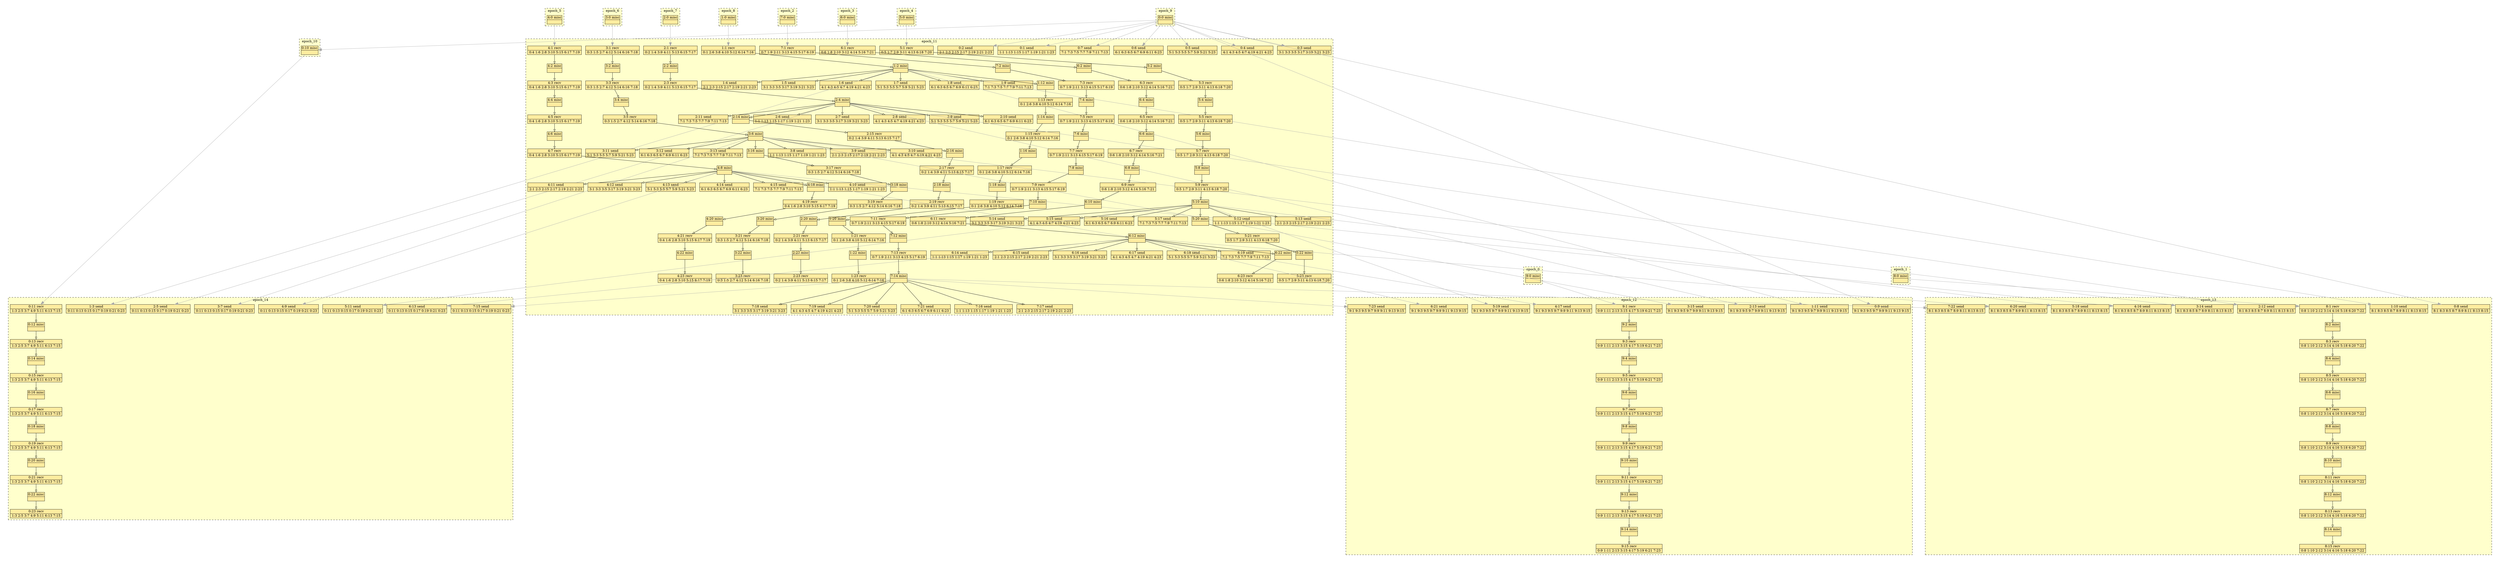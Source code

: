 digraph{node[shape=none margin=0 style=filled colorscheme=ylorrd9 fillcolor=2];compound=true;splines=line;subgraph clusterdummy0_0{style=invis;subgraph clusterdummy0_1{style=invis;subgraph clusterdummy0_2{style=invis;subgraph cluster0{style=dashed;colorscheme=ylorrd9;bgcolor=1;edge[arrowhead=empty];label=epoch_0;208[label=<<table border="0" cellborder="0" cellspacing="0"><tr><td>9:0 misc</td></tr><hr/><tr><td> </td></tr></table>>];}}}}subgraph clusterdummy1_0{style=invis;subgraph clusterdummy1_1{style=invis;subgraph clusterdummy1_2{style=invis;subgraph cluster1{style=dashed;colorscheme=ylorrd9;bgcolor=1;edge[arrowhead=empty];label=epoch_1;192[label=<<table border="0" cellborder="0" cellspacing="0"><tr><td>8:0 misc</td></tr><hr/><tr><td> </td></tr></table>>];}}}}subgraph clusterdummy2_0{style=invis;subgraph clusterdummy2_1{style=invis;subgraph clusterdummy2_2{style=invis;subgraph cluster2{style=dashed;colorscheme=ylorrd9;bgcolor=1;edge[arrowhead=empty];label=epoch_2;168[label=<<table border="0" cellborder="0" cellspacing="0"><tr><td>7:0 misc</td></tr><hr/><tr><td> </td></tr></table>>];}}}}subgraph clusterdummy3_0{style=invis;subgraph clusterdummy3_1{style=invis;subgraph clusterdummy3_2{style=invis;subgraph cluster3{style=dashed;colorscheme=ylorrd9;bgcolor=1;edge[arrowhead=empty];label=epoch_3;144[label=<<table border="0" cellborder="0" cellspacing="0"><tr><td>6:0 misc</td></tr><hr/><tr><td> </td></tr></table>>];}}}}subgraph clusterdummy4_0{style=invis;subgraph clusterdummy4_1{style=invis;subgraph clusterdummy4_2{style=invis;subgraph cluster4{style=dashed;colorscheme=ylorrd9;bgcolor=1;edge[arrowhead=empty];label=epoch_4;120[label=<<table border="0" cellborder="0" cellspacing="0"><tr><td>5:0 misc</td></tr><hr/><tr><td> </td></tr></table>>];}}}}subgraph clusterdummy5_0{style=invis;subgraph clusterdummy5_1{style=invis;subgraph clusterdummy5_2{style=invis;subgraph cluster5{style=dashed;colorscheme=ylorrd9;bgcolor=1;edge[arrowhead=empty];label=epoch_5;96[label=<<table border="0" cellborder="0" cellspacing="0"><tr><td>4:0 misc</td></tr><hr/><tr><td> </td></tr></table>>];}}}}subgraph clusterdummy6_0{style=invis;subgraph clusterdummy6_1{style=invis;subgraph clusterdummy6_2{style=invis;subgraph cluster6{style=dashed;colorscheme=ylorrd9;bgcolor=1;edge[arrowhead=empty];label=epoch_6;72[label=<<table border="0" cellborder="0" cellspacing="0"><tr><td>3:0 misc</td></tr><hr/><tr><td> </td></tr></table>>];}}}}subgraph clusterdummy7_0{style=invis;subgraph clusterdummy7_1{style=invis;subgraph clusterdummy7_2{style=invis;subgraph cluster7{style=dashed;colorscheme=ylorrd9;bgcolor=1;edge[arrowhead=empty];label=epoch_7;48[label=<<table border="0" cellborder="0" cellspacing="0"><tr><td>2:0 misc</td></tr><hr/><tr><td> </td></tr></table>>];}}}}subgraph clusterdummy8_0{style=invis;subgraph clusterdummy8_1{style=invis;subgraph clusterdummy8_2{style=invis;subgraph cluster8{style=dashed;colorscheme=ylorrd9;bgcolor=1;edge[arrowhead=empty];label=epoch_8;24[label=<<table border="0" cellborder="0" cellspacing="0"><tr><td>1:0 misc</td></tr><hr/><tr><td> </td></tr></table>>];}}}}subgraph clusterdummy9_0{style=invis;subgraph clusterdummy9_1{style=invis;subgraph clusterdummy9_2{style=invis;subgraph cluster9{style=dashed;colorscheme=ylorrd9;bgcolor=1;edge[arrowhead=empty];label=epoch_9;0[label=<<table border="0" cellborder="0" cellspacing="0"><tr><td>0:0 misc</td></tr><hr/><tr><td> </td></tr></table>>];}}}}subgraph clusterdummy10_0{style=invis;subgraph clusterdummy10_1{style=invis;subgraph clusterdummy10_2{style=invis;subgraph cluster10{style=dashed;colorscheme=ylorrd9;bgcolor=1;edge[arrowhead=empty];label=epoch_10;10[label=<<table border="0" cellborder="0" cellspacing="0"><tr><td>0:10 misc</td></tr><hr/><tr><td> </td></tr></table>>];}}}}subgraph clusterdummy11_0{style=invis;subgraph clusterdummy11_1{style=invis;subgraph clusterdummy11_2{style=invis;subgraph cluster11{style=dashed;colorscheme=ylorrd9;bgcolor=1;edge[arrowhead=empty];label=epoch_11;1[label=<<table border="0" cellborder="0" cellspacing="0"><tr><td>0:1 send</td></tr><hr/><tr><td> 1:1 1:13 1:15 1:17 1:19 1:21 1:23 </td></tr></table>>];2[label=<<table border="0" cellborder="0" cellspacing="0"><tr><td>0:2 send</td></tr><hr/><tr><td> 2:1 2:3 2:15 2:17 2:19 2:21 2:23 </td></tr></table>>];3[label=<<table border="0" cellborder="0" cellspacing="0"><tr><td>0:3 send</td></tr><hr/><tr><td> 3:1 3:3 3:5 3:17 3:19 3:21 3:23 </td></tr></table>>];4[label=<<table border="0" cellborder="0" cellspacing="0"><tr><td>0:4 send</td></tr><hr/><tr><td> 4:1 4:3 4:5 4:7 4:19 4:21 4:23 </td></tr></table>>];5[label=<<table border="0" cellborder="0" cellspacing="0"><tr><td>0:5 send</td></tr><hr/><tr><td> 5:1 5:3 5:5 5:7 5:9 5:21 5:23 </td></tr></table>>];6[label=<<table border="0" cellborder="0" cellspacing="0"><tr><td>0:6 send</td></tr><hr/><tr><td> 6:1 6:3 6:5 6:7 6:9 6:11 6:23 </td></tr></table>>];7[label=<<table border="0" cellborder="0" cellspacing="0"><tr><td>0:7 send</td></tr><hr/><tr><td> 7:1 7:3 7:5 7:7 7:9 7:11 7:13 </td></tr></table>>];25[label=<<table border="0" cellborder="0" cellspacing="0"><tr><td>1:1 recv</td></tr><hr/><tr><td> 0:1 2:6 3:8 4:10 5:12 6:14 7:16 </td></tr></table>>];26[label=<<table border="0" cellborder="0" cellspacing="0"><tr><td>1:2 misc</td></tr><hr/><tr><td> </td></tr></table>>];25->26;28[label=<<table border="0" cellborder="0" cellspacing="0"><tr><td>1:4 send</td></tr><hr/><tr><td> 2:1 2:3 2:15 2:17 2:19 2:21 2:23 </td></tr></table>>];26->28;29[label=<<table border="0" cellborder="0" cellspacing="0"><tr><td>1:5 send</td></tr><hr/><tr><td> 3:1 3:3 3:5 3:17 3:19 3:21 3:23 </td></tr></table>>];26->29;30[label=<<table border="0" cellborder="0" cellspacing="0"><tr><td>1:6 send</td></tr><hr/><tr><td> 4:1 4:3 4:5 4:7 4:19 4:21 4:23 </td></tr></table>>];26->30;31[label=<<table border="0" cellborder="0" cellspacing="0"><tr><td>1:7 send</td></tr><hr/><tr><td> 5:1 5:3 5:5 5:7 5:9 5:21 5:23 </td></tr></table>>];26->31;32[label=<<table border="0" cellborder="0" cellspacing="0"><tr><td>1:8 send</td></tr><hr/><tr><td> 6:1 6:3 6:5 6:7 6:9 6:11 6:23 </td></tr></table>>];26->32;33[label=<<table border="0" cellborder="0" cellspacing="0"><tr><td>1:9 send</td></tr><hr/><tr><td> 7:1 7:3 7:5 7:7 7:9 7:11 7:13 </td></tr></table>>];26->33;36[label=<<table border="0" cellborder="0" cellspacing="0"><tr><td>1:12 misc</td></tr><hr/><tr><td> </td></tr></table>>];26->36;37[label=<<table border="0" cellborder="0" cellspacing="0"><tr><td>1:13 recv</td></tr><hr/><tr><td> 0:1 2:6 3:8 4:10 5:12 6:14 7:16 </td></tr></table>>];36->37;38[label=<<table border="0" cellborder="0" cellspacing="0"><tr><td>1:14 misc</td></tr><hr/><tr><td> </td></tr></table>>];37->38;39[label=<<table border="0" cellborder="0" cellspacing="0"><tr><td>1:15 recv</td></tr><hr/><tr><td> 0:1 2:6 3:8 4:10 5:12 6:14 7:16 </td></tr></table>>];38->39;40[label=<<table border="0" cellborder="0" cellspacing="0"><tr><td>1:16 misc</td></tr><hr/><tr><td> </td></tr></table>>];39->40;41[label=<<table border="0" cellborder="0" cellspacing="0"><tr><td>1:17 recv</td></tr><hr/><tr><td> 0:1 2:6 3:8 4:10 5:12 6:14 7:16 </td></tr></table>>];40->41;42[label=<<table border="0" cellborder="0" cellspacing="0"><tr><td>1:18 misc</td></tr><hr/><tr><td> </td></tr></table>>];41->42;43[label=<<table border="0" cellborder="0" cellspacing="0"><tr><td>1:19 recv</td></tr><hr/><tr><td> 0:1 2:6 3:8 4:10 5:12 6:14 7:16 </td></tr></table>>];42->43;44[label=<<table border="0" cellborder="0" cellspacing="0"><tr><td>1:20 misc</td></tr><hr/><tr><td> </td></tr></table>>];43->44;45[label=<<table border="0" cellborder="0" cellspacing="0"><tr><td>1:21 recv</td></tr><hr/><tr><td> 0:1 2:6 3:8 4:10 5:12 6:14 7:16 </td></tr></table>>];44->45;46[label=<<table border="0" cellborder="0" cellspacing="0"><tr><td>1:22 misc</td></tr><hr/><tr><td> </td></tr></table>>];45->46;47[label=<<table border="0" cellborder="0" cellspacing="0"><tr><td>1:23 recv</td></tr><hr/><tr><td> 0:1 2:6 3:8 4:10 5:12 6:14 7:16 </td></tr></table>>];46->47;49[label=<<table border="0" cellborder="0" cellspacing="0"><tr><td>2:1 recv</td></tr><hr/><tr><td> 0:2 1:4 3:9 4:11 5:13 6:15 7:17 </td></tr></table>>];50[label=<<table border="0" cellborder="0" cellspacing="0"><tr><td>2:2 misc</td></tr><hr/><tr><td> </td></tr></table>>];49->50;51[label=<<table border="0" cellborder="0" cellspacing="0"><tr><td>2:3 recv</td></tr><hr/><tr><td> 0:2 1:4 3:9 4:11 5:13 6:15 7:17 </td></tr></table>>];50->51;52[label=<<table border="0" cellborder="0" cellspacing="0"><tr><td>2:4 misc</td></tr><hr/><tr><td> </td></tr></table>>];51->52;54[label=<<table border="0" cellborder="0" cellspacing="0"><tr><td>2:6 send</td></tr><hr/><tr><td> 1:1 1:13 1:15 1:17 1:19 1:21 1:23 </td></tr></table>>];52->54;55[label=<<table border="0" cellborder="0" cellspacing="0"><tr><td>2:7 send</td></tr><hr/><tr><td> 3:1 3:3 3:5 3:17 3:19 3:21 3:23 </td></tr></table>>];52->55;56[label=<<table border="0" cellborder="0" cellspacing="0"><tr><td>2:8 send</td></tr><hr/><tr><td> 4:1 4:3 4:5 4:7 4:19 4:21 4:23 </td></tr></table>>];52->56;57[label=<<table border="0" cellborder="0" cellspacing="0"><tr><td>2:9 send</td></tr><hr/><tr><td> 5:1 5:3 5:5 5:7 5:9 5:21 5:23 </td></tr></table>>];52->57;58[label=<<table border="0" cellborder="0" cellspacing="0"><tr><td>2:10 send</td></tr><hr/><tr><td> 6:1 6:3 6:5 6:7 6:9 6:11 6:23 </td></tr></table>>];52->58;59[label=<<table border="0" cellborder="0" cellspacing="0"><tr><td>2:11 send</td></tr><hr/><tr><td> 7:1 7:3 7:5 7:7 7:9 7:11 7:13 </td></tr></table>>];52->59;62[label=<<table border="0" cellborder="0" cellspacing="0"><tr><td>2:14 misc</td></tr><hr/><tr><td> </td></tr></table>>];52->62;63[label=<<table border="0" cellborder="0" cellspacing="0"><tr><td>2:15 recv</td></tr><hr/><tr><td> 0:2 1:4 3:9 4:11 5:13 6:15 7:17 </td></tr></table>>];62->63;64[label=<<table border="0" cellborder="0" cellspacing="0"><tr><td>2:16 misc</td></tr><hr/><tr><td> </td></tr></table>>];63->64;65[label=<<table border="0" cellborder="0" cellspacing="0"><tr><td>2:17 recv</td></tr><hr/><tr><td> 0:2 1:4 3:9 4:11 5:13 6:15 7:17 </td></tr></table>>];64->65;66[label=<<table border="0" cellborder="0" cellspacing="0"><tr><td>2:18 misc</td></tr><hr/><tr><td> </td></tr></table>>];65->66;67[label=<<table border="0" cellborder="0" cellspacing="0"><tr><td>2:19 recv</td></tr><hr/><tr><td> 0:2 1:4 3:9 4:11 5:13 6:15 7:17 </td></tr></table>>];66->67;68[label=<<table border="0" cellborder="0" cellspacing="0"><tr><td>2:20 misc</td></tr><hr/><tr><td> </td></tr></table>>];67->68;69[label=<<table border="0" cellborder="0" cellspacing="0"><tr><td>2:21 recv</td></tr><hr/><tr><td> 0:2 1:4 3:9 4:11 5:13 6:15 7:17 </td></tr></table>>];68->69;70[label=<<table border="0" cellborder="0" cellspacing="0"><tr><td>2:22 misc</td></tr><hr/><tr><td> </td></tr></table>>];69->70;71[label=<<table border="0" cellborder="0" cellspacing="0"><tr><td>2:23 recv</td></tr><hr/><tr><td> 0:2 1:4 3:9 4:11 5:13 6:15 7:17 </td></tr></table>>];70->71;73[label=<<table border="0" cellborder="0" cellspacing="0"><tr><td>3:1 recv</td></tr><hr/><tr><td> 0:3 1:5 2:7 4:12 5:14 6:16 7:18 </td></tr></table>>];74[label=<<table border="0" cellborder="0" cellspacing="0"><tr><td>3:2 misc</td></tr><hr/><tr><td> </td></tr></table>>];73->74;75[label=<<table border="0" cellborder="0" cellspacing="0"><tr><td>3:3 recv</td></tr><hr/><tr><td> 0:3 1:5 2:7 4:12 5:14 6:16 7:18 </td></tr></table>>];74->75;76[label=<<table border="0" cellborder="0" cellspacing="0"><tr><td>3:4 misc</td></tr><hr/><tr><td> </td></tr></table>>];75->76;77[label=<<table border="0" cellborder="0" cellspacing="0"><tr><td>3:5 recv</td></tr><hr/><tr><td> 0:3 1:5 2:7 4:12 5:14 6:16 7:18 </td></tr></table>>];76->77;78[label=<<table border="0" cellborder="0" cellspacing="0"><tr><td>3:6 misc</td></tr><hr/><tr><td> </td></tr></table>>];77->78;80[label=<<table border="0" cellborder="0" cellspacing="0"><tr><td>3:8 send</td></tr><hr/><tr><td> 1:1 1:13 1:15 1:17 1:19 1:21 1:23 </td></tr></table>>];78->80;81[label=<<table border="0" cellborder="0" cellspacing="0"><tr><td>3:9 send</td></tr><hr/><tr><td> 2:1 2:3 2:15 2:17 2:19 2:21 2:23 </td></tr></table>>];78->81;82[label=<<table border="0" cellborder="0" cellspacing="0"><tr><td>3:10 send</td></tr><hr/><tr><td> 4:1 4:3 4:5 4:7 4:19 4:21 4:23 </td></tr></table>>];78->82;83[label=<<table border="0" cellborder="0" cellspacing="0"><tr><td>3:11 send</td></tr><hr/><tr><td> 5:1 5:3 5:5 5:7 5:9 5:21 5:23 </td></tr></table>>];78->83;84[label=<<table border="0" cellborder="0" cellspacing="0"><tr><td>3:12 send</td></tr><hr/><tr><td> 6:1 6:3 6:5 6:7 6:9 6:11 6:23 </td></tr></table>>];78->84;85[label=<<table border="0" cellborder="0" cellspacing="0"><tr><td>3:13 send</td></tr><hr/><tr><td> 7:1 7:3 7:5 7:7 7:9 7:11 7:13 </td></tr></table>>];78->85;88[label=<<table border="0" cellborder="0" cellspacing="0"><tr><td>3:16 misc</td></tr><hr/><tr><td> </td></tr></table>>];78->88;89[label=<<table border="0" cellborder="0" cellspacing="0"><tr><td>3:17 recv</td></tr><hr/><tr><td> 0:3 1:5 2:7 4:12 5:14 6:16 7:18 </td></tr></table>>];88->89;90[label=<<table border="0" cellborder="0" cellspacing="0"><tr><td>3:18 misc</td></tr><hr/><tr><td> </td></tr></table>>];89->90;91[label=<<table border="0" cellborder="0" cellspacing="0"><tr><td>3:19 recv</td></tr><hr/><tr><td> 0:3 1:5 2:7 4:12 5:14 6:16 7:18 </td></tr></table>>];90->91;92[label=<<table border="0" cellborder="0" cellspacing="0"><tr><td>3:20 misc</td></tr><hr/><tr><td> </td></tr></table>>];91->92;93[label=<<table border="0" cellborder="0" cellspacing="0"><tr><td>3:21 recv</td></tr><hr/><tr><td> 0:3 1:5 2:7 4:12 5:14 6:16 7:18 </td></tr></table>>];92->93;94[label=<<table border="0" cellborder="0" cellspacing="0"><tr><td>3:22 misc</td></tr><hr/><tr><td> </td></tr></table>>];93->94;95[label=<<table border="0" cellborder="0" cellspacing="0"><tr><td>3:23 recv</td></tr><hr/><tr><td> 0:3 1:5 2:7 4:12 5:14 6:16 7:18 </td></tr></table>>];94->95;97[label=<<table border="0" cellborder="0" cellspacing="0"><tr><td>4:1 recv</td></tr><hr/><tr><td> 0:4 1:6 2:8 3:10 5:15 6:17 7:19 </td></tr></table>>];98[label=<<table border="0" cellborder="0" cellspacing="0"><tr><td>4:2 misc</td></tr><hr/><tr><td> </td></tr></table>>];97->98;99[label=<<table border="0" cellborder="0" cellspacing="0"><tr><td>4:3 recv</td></tr><hr/><tr><td> 0:4 1:6 2:8 3:10 5:15 6:17 7:19 </td></tr></table>>];98->99;100[label=<<table border="0" cellborder="0" cellspacing="0"><tr><td>4:4 misc</td></tr><hr/><tr><td> </td></tr></table>>];99->100;101[label=<<table border="0" cellborder="0" cellspacing="0"><tr><td>4:5 recv</td></tr><hr/><tr><td> 0:4 1:6 2:8 3:10 5:15 6:17 7:19 </td></tr></table>>];100->101;102[label=<<table border="0" cellborder="0" cellspacing="0"><tr><td>4:6 misc</td></tr><hr/><tr><td> </td></tr></table>>];101->102;103[label=<<table border="0" cellborder="0" cellspacing="0"><tr><td>4:7 recv</td></tr><hr/><tr><td> 0:4 1:6 2:8 3:10 5:15 6:17 7:19 </td></tr></table>>];102->103;104[label=<<table border="0" cellborder="0" cellspacing="0"><tr><td>4:8 misc</td></tr><hr/><tr><td> </td></tr></table>>];103->104;106[label=<<table border="0" cellborder="0" cellspacing="0"><tr><td>4:10 send</td></tr><hr/><tr><td> 1:1 1:13 1:15 1:17 1:19 1:21 1:23 </td></tr></table>>];104->106;107[label=<<table border="0" cellborder="0" cellspacing="0"><tr><td>4:11 send</td></tr><hr/><tr><td> 2:1 2:3 2:15 2:17 2:19 2:21 2:23 </td></tr></table>>];104->107;108[label=<<table border="0" cellborder="0" cellspacing="0"><tr><td>4:12 send</td></tr><hr/><tr><td> 3:1 3:3 3:5 3:17 3:19 3:21 3:23 </td></tr></table>>];104->108;109[label=<<table border="0" cellborder="0" cellspacing="0"><tr><td>4:13 send</td></tr><hr/><tr><td> 5:1 5:3 5:5 5:7 5:9 5:21 5:23 </td></tr></table>>];104->109;110[label=<<table border="0" cellborder="0" cellspacing="0"><tr><td>4:14 send</td></tr><hr/><tr><td> 6:1 6:3 6:5 6:7 6:9 6:11 6:23 </td></tr></table>>];104->110;111[label=<<table border="0" cellborder="0" cellspacing="0"><tr><td>4:15 send</td></tr><hr/><tr><td> 7:1 7:3 7:5 7:7 7:9 7:11 7:13 </td></tr></table>>];104->111;114[label=<<table border="0" cellborder="0" cellspacing="0"><tr><td>4:18 misc</td></tr><hr/><tr><td> </td></tr></table>>];104->114;115[label=<<table border="0" cellborder="0" cellspacing="0"><tr><td>4:19 recv</td></tr><hr/><tr><td> 0:4 1:6 2:8 3:10 5:15 6:17 7:19 </td></tr></table>>];114->115;116[label=<<table border="0" cellborder="0" cellspacing="0"><tr><td>4:20 misc</td></tr><hr/><tr><td> </td></tr></table>>];115->116;117[label=<<table border="0" cellborder="0" cellspacing="0"><tr><td>4:21 recv</td></tr><hr/><tr><td> 0:4 1:6 2:8 3:10 5:15 6:17 7:19 </td></tr></table>>];116->117;118[label=<<table border="0" cellborder="0" cellspacing="0"><tr><td>4:22 misc</td></tr><hr/><tr><td> </td></tr></table>>];117->118;119[label=<<table border="0" cellborder="0" cellspacing="0"><tr><td>4:23 recv</td></tr><hr/><tr><td> 0:4 1:6 2:8 3:10 5:15 6:17 7:19 </td></tr></table>>];118->119;121[label=<<table border="0" cellborder="0" cellspacing="0"><tr><td>5:1 recv</td></tr><hr/><tr><td> 0:5 1:7 2:9 3:11 4:13 6:18 7:20 </td></tr></table>>];122[label=<<table border="0" cellborder="0" cellspacing="0"><tr><td>5:2 misc</td></tr><hr/><tr><td> </td></tr></table>>];121->122;123[label=<<table border="0" cellborder="0" cellspacing="0"><tr><td>5:3 recv</td></tr><hr/><tr><td> 0:5 1:7 2:9 3:11 4:13 6:18 7:20 </td></tr></table>>];122->123;124[label=<<table border="0" cellborder="0" cellspacing="0"><tr><td>5:4 misc</td></tr><hr/><tr><td> </td></tr></table>>];123->124;125[label=<<table border="0" cellborder="0" cellspacing="0"><tr><td>5:5 recv</td></tr><hr/><tr><td> 0:5 1:7 2:9 3:11 4:13 6:18 7:20 </td></tr></table>>];124->125;126[label=<<table border="0" cellborder="0" cellspacing="0"><tr><td>5:6 misc</td></tr><hr/><tr><td> </td></tr></table>>];125->126;127[label=<<table border="0" cellborder="0" cellspacing="0"><tr><td>5:7 recv</td></tr><hr/><tr><td> 0:5 1:7 2:9 3:11 4:13 6:18 7:20 </td></tr></table>>];126->127;128[label=<<table border="0" cellborder="0" cellspacing="0"><tr><td>5:8 misc</td></tr><hr/><tr><td> </td></tr></table>>];127->128;129[label=<<table border="0" cellborder="0" cellspacing="0"><tr><td>5:9 recv</td></tr><hr/><tr><td> 0:5 1:7 2:9 3:11 4:13 6:18 7:20 </td></tr></table>>];128->129;130[label=<<table border="0" cellborder="0" cellspacing="0"><tr><td>5:10 misc</td></tr><hr/><tr><td> </td></tr></table>>];129->130;132[label=<<table border="0" cellborder="0" cellspacing="0"><tr><td>5:12 send</td></tr><hr/><tr><td> 1:1 1:13 1:15 1:17 1:19 1:21 1:23 </td></tr></table>>];130->132;133[label=<<table border="0" cellborder="0" cellspacing="0"><tr><td>5:13 send</td></tr><hr/><tr><td> 2:1 2:3 2:15 2:17 2:19 2:21 2:23 </td></tr></table>>];130->133;134[label=<<table border="0" cellborder="0" cellspacing="0"><tr><td>5:14 send</td></tr><hr/><tr><td> 3:1 3:3 3:5 3:17 3:19 3:21 3:23 </td></tr></table>>];130->134;135[label=<<table border="0" cellborder="0" cellspacing="0"><tr><td>5:15 send</td></tr><hr/><tr><td> 4:1 4:3 4:5 4:7 4:19 4:21 4:23 </td></tr></table>>];130->135;136[label=<<table border="0" cellborder="0" cellspacing="0"><tr><td>5:16 send</td></tr><hr/><tr><td> 6:1 6:3 6:5 6:7 6:9 6:11 6:23 </td></tr></table>>];130->136;137[label=<<table border="0" cellborder="0" cellspacing="0"><tr><td>5:17 send</td></tr><hr/><tr><td> 7:1 7:3 7:5 7:7 7:9 7:11 7:13 </td></tr></table>>];130->137;140[label=<<table border="0" cellborder="0" cellspacing="0"><tr><td>5:20 misc</td></tr><hr/><tr><td> </td></tr></table>>];130->140;141[label=<<table border="0" cellborder="0" cellspacing="0"><tr><td>5:21 recv</td></tr><hr/><tr><td> 0:5 1:7 2:9 3:11 4:13 6:18 7:20 </td></tr></table>>];140->141;142[label=<<table border="0" cellborder="0" cellspacing="0"><tr><td>5:22 misc</td></tr><hr/><tr><td> </td></tr></table>>];141->142;143[label=<<table border="0" cellborder="0" cellspacing="0"><tr><td>5:23 recv</td></tr><hr/><tr><td> 0:5 1:7 2:9 3:11 4:13 6:18 7:20 </td></tr></table>>];142->143;145[label=<<table border="0" cellborder="0" cellspacing="0"><tr><td>6:1 recv</td></tr><hr/><tr><td> 0:6 1:8 2:10 3:12 4:14 5:16 7:21 </td></tr></table>>];146[label=<<table border="0" cellborder="0" cellspacing="0"><tr><td>6:2 misc</td></tr><hr/><tr><td> </td></tr></table>>];145->146;147[label=<<table border="0" cellborder="0" cellspacing="0"><tr><td>6:3 recv</td></tr><hr/><tr><td> 0:6 1:8 2:10 3:12 4:14 5:16 7:21 </td></tr></table>>];146->147;148[label=<<table border="0" cellborder="0" cellspacing="0"><tr><td>6:4 misc</td></tr><hr/><tr><td> </td></tr></table>>];147->148;149[label=<<table border="0" cellborder="0" cellspacing="0"><tr><td>6:5 recv</td></tr><hr/><tr><td> 0:6 1:8 2:10 3:12 4:14 5:16 7:21 </td></tr></table>>];148->149;150[label=<<table border="0" cellborder="0" cellspacing="0"><tr><td>6:6 misc</td></tr><hr/><tr><td> </td></tr></table>>];149->150;151[label=<<table border="0" cellborder="0" cellspacing="0"><tr><td>6:7 recv</td></tr><hr/><tr><td> 0:6 1:8 2:10 3:12 4:14 5:16 7:21 </td></tr></table>>];150->151;152[label=<<table border="0" cellborder="0" cellspacing="0"><tr><td>6:8 misc</td></tr><hr/><tr><td> </td></tr></table>>];151->152;153[label=<<table border="0" cellborder="0" cellspacing="0"><tr><td>6:9 recv</td></tr><hr/><tr><td> 0:6 1:8 2:10 3:12 4:14 5:16 7:21 </td></tr></table>>];152->153;154[label=<<table border="0" cellborder="0" cellspacing="0"><tr><td>6:10 misc</td></tr><hr/><tr><td> </td></tr></table>>];153->154;155[label=<<table border="0" cellborder="0" cellspacing="0"><tr><td>6:11 recv</td></tr><hr/><tr><td> 0:6 1:8 2:10 3:12 4:14 5:16 7:21 </td></tr></table>>];154->155;156[label=<<table border="0" cellborder="0" cellspacing="0"><tr><td>6:12 misc</td></tr><hr/><tr><td> </td></tr></table>>];155->156;158[label=<<table border="0" cellborder="0" cellspacing="0"><tr><td>6:14 send</td></tr><hr/><tr><td> 1:1 1:13 1:15 1:17 1:19 1:21 1:23 </td></tr></table>>];156->158;159[label=<<table border="0" cellborder="0" cellspacing="0"><tr><td>6:15 send</td></tr><hr/><tr><td> 2:1 2:3 2:15 2:17 2:19 2:21 2:23 </td></tr></table>>];156->159;160[label=<<table border="0" cellborder="0" cellspacing="0"><tr><td>6:16 send</td></tr><hr/><tr><td> 3:1 3:3 3:5 3:17 3:19 3:21 3:23 </td></tr></table>>];156->160;161[label=<<table border="0" cellborder="0" cellspacing="0"><tr><td>6:17 send</td></tr><hr/><tr><td> 4:1 4:3 4:5 4:7 4:19 4:21 4:23 </td></tr></table>>];156->161;162[label=<<table border="0" cellborder="0" cellspacing="0"><tr><td>6:18 send</td></tr><hr/><tr><td> 5:1 5:3 5:5 5:7 5:9 5:21 5:23 </td></tr></table>>];156->162;163[label=<<table border="0" cellborder="0" cellspacing="0"><tr><td>6:19 send</td></tr><hr/><tr><td> 7:1 7:3 7:5 7:7 7:9 7:11 7:13 </td></tr></table>>];156->163;166[label=<<table border="0" cellborder="0" cellspacing="0"><tr><td>6:22 misc</td></tr><hr/><tr><td> </td></tr></table>>];156->166;167[label=<<table border="0" cellborder="0" cellspacing="0"><tr><td>6:23 recv</td></tr><hr/><tr><td> 0:6 1:8 2:10 3:12 4:14 5:16 7:21 </td></tr></table>>];166->167;169[label=<<table border="0" cellborder="0" cellspacing="0"><tr><td>7:1 recv</td></tr><hr/><tr><td> 0:7 1:9 2:11 3:13 4:15 5:17 6:19 </td></tr></table>>];170[label=<<table border="0" cellborder="0" cellspacing="0"><tr><td>7:2 misc</td></tr><hr/><tr><td> </td></tr></table>>];169->170;171[label=<<table border="0" cellborder="0" cellspacing="0"><tr><td>7:3 recv</td></tr><hr/><tr><td> 0:7 1:9 2:11 3:13 4:15 5:17 6:19 </td></tr></table>>];170->171;172[label=<<table border="0" cellborder="0" cellspacing="0"><tr><td>7:4 misc</td></tr><hr/><tr><td> </td></tr></table>>];171->172;173[label=<<table border="0" cellborder="0" cellspacing="0"><tr><td>7:5 recv</td></tr><hr/><tr><td> 0:7 1:9 2:11 3:13 4:15 5:17 6:19 </td></tr></table>>];172->173;174[label=<<table border="0" cellborder="0" cellspacing="0"><tr><td>7:6 misc</td></tr><hr/><tr><td> </td></tr></table>>];173->174;175[label=<<table border="0" cellborder="0" cellspacing="0"><tr><td>7:7 recv</td></tr><hr/><tr><td> 0:7 1:9 2:11 3:13 4:15 5:17 6:19 </td></tr></table>>];174->175;176[label=<<table border="0" cellborder="0" cellspacing="0"><tr><td>7:8 misc</td></tr><hr/><tr><td> </td></tr></table>>];175->176;177[label=<<table border="0" cellborder="0" cellspacing="0"><tr><td>7:9 recv</td></tr><hr/><tr><td> 0:7 1:9 2:11 3:13 4:15 5:17 6:19 </td></tr></table>>];176->177;178[label=<<table border="0" cellborder="0" cellspacing="0"><tr><td>7:10 misc</td></tr><hr/><tr><td> </td></tr></table>>];177->178;179[label=<<table border="0" cellborder="0" cellspacing="0"><tr><td>7:11 recv</td></tr><hr/><tr><td> 0:7 1:9 2:11 3:13 4:15 5:17 6:19 </td></tr></table>>];178->179;180[label=<<table border="0" cellborder="0" cellspacing="0"><tr><td>7:12 misc</td></tr><hr/><tr><td> </td></tr></table>>];179->180;181[label=<<table border="0" cellborder="0" cellspacing="0"><tr><td>7:13 recv</td></tr><hr/><tr><td> 0:7 1:9 2:11 3:13 4:15 5:17 6:19 </td></tr></table>>];180->181;182[label=<<table border="0" cellborder="0" cellspacing="0"><tr><td>7:14 misc</td></tr><hr/><tr><td> </td></tr></table>>];181->182;184[label=<<table border="0" cellborder="0" cellspacing="0"><tr><td>7:16 send</td></tr><hr/><tr><td> 1:1 1:13 1:15 1:17 1:19 1:21 1:23 </td></tr></table>>];182->184;185[label=<<table border="0" cellborder="0" cellspacing="0"><tr><td>7:17 send</td></tr><hr/><tr><td> 2:1 2:3 2:15 2:17 2:19 2:21 2:23 </td></tr></table>>];182->185;186[label=<<table border="0" cellborder="0" cellspacing="0"><tr><td>7:18 send</td></tr><hr/><tr><td> 3:1 3:3 3:5 3:17 3:19 3:21 3:23 </td></tr></table>>];182->186;187[label=<<table border="0" cellborder="0" cellspacing="0"><tr><td>7:19 send</td></tr><hr/><tr><td> 4:1 4:3 4:5 4:7 4:19 4:21 4:23 </td></tr></table>>];182->187;188[label=<<table border="0" cellborder="0" cellspacing="0"><tr><td>7:20 send</td></tr><hr/><tr><td> 5:1 5:3 5:5 5:7 5:9 5:21 5:23 </td></tr></table>>];182->188;189[label=<<table border="0" cellborder="0" cellspacing="0"><tr><td>7:21 send</td></tr><hr/><tr><td> 6:1 6:3 6:5 6:7 6:9 6:11 6:23 </td></tr></table>>];182->189;}}}}subgraph clusterdummy12_0{style=invis;subgraph clusterdummy12_1{style=invis;subgraph clusterdummy12_2{style=invis;subgraph cluster12{style=dashed;colorscheme=ylorrd9;bgcolor=1;edge[arrowhead=empty];label=epoch_12;9[label=<<table border="0" cellborder="0" cellspacing="0"><tr><td>0:9 send</td></tr><hr/><tr><td> 9:1 9:3 9:5 9:7 9:9 9:11 9:13 9:15 </td></tr></table>>];35[label=<<table border="0" cellborder="0" cellspacing="0"><tr><td>1:11 send</td></tr><hr/><tr><td> 9:1 9:3 9:5 9:7 9:9 9:11 9:13 9:15 </td></tr></table>>];61[label=<<table border="0" cellborder="0" cellspacing="0"><tr><td>2:13 send</td></tr><hr/><tr><td> 9:1 9:3 9:5 9:7 9:9 9:11 9:13 9:15 </td></tr></table>>];87[label=<<table border="0" cellborder="0" cellspacing="0"><tr><td>3:15 send</td></tr><hr/><tr><td> 9:1 9:3 9:5 9:7 9:9 9:11 9:13 9:15 </td></tr></table>>];113[label=<<table border="0" cellborder="0" cellspacing="0"><tr><td>4:17 send</td></tr><hr/><tr><td> 9:1 9:3 9:5 9:7 9:9 9:11 9:13 9:15 </td></tr></table>>];139[label=<<table border="0" cellborder="0" cellspacing="0"><tr><td>5:19 send</td></tr><hr/><tr><td> 9:1 9:3 9:5 9:7 9:9 9:11 9:13 9:15 </td></tr></table>>];165[label=<<table border="0" cellborder="0" cellspacing="0"><tr><td>6:21 send</td></tr><hr/><tr><td> 9:1 9:3 9:5 9:7 9:9 9:11 9:13 9:15 </td></tr></table>>];191[label=<<table border="0" cellborder="0" cellspacing="0"><tr><td>7:23 send</td></tr><hr/><tr><td> 9:1 9:3 9:5 9:7 9:9 9:11 9:13 9:15 </td></tr></table>>];209[label=<<table border="0" cellborder="0" cellspacing="0"><tr><td>9:1 recv</td></tr><hr/><tr><td> 0:9 1:11 2:13 3:15 4:17 5:19 6:21 7:23 </td></tr></table>>];210[label=<<table border="0" cellborder="0" cellspacing="0"><tr><td>9:2 misc</td></tr><hr/><tr><td> </td></tr></table>>];209->210;211[label=<<table border="0" cellborder="0" cellspacing="0"><tr><td>9:3 recv</td></tr><hr/><tr><td> 0:9 1:11 2:13 3:15 4:17 5:19 6:21 7:23 </td></tr></table>>];210->211;212[label=<<table border="0" cellborder="0" cellspacing="0"><tr><td>9:4 misc</td></tr><hr/><tr><td> </td></tr></table>>];211->212;213[label=<<table border="0" cellborder="0" cellspacing="0"><tr><td>9:5 recv</td></tr><hr/><tr><td> 0:9 1:11 2:13 3:15 4:17 5:19 6:21 7:23 </td></tr></table>>];212->213;214[label=<<table border="0" cellborder="0" cellspacing="0"><tr><td>9:6 misc</td></tr><hr/><tr><td> </td></tr></table>>];213->214;215[label=<<table border="0" cellborder="0" cellspacing="0"><tr><td>9:7 recv</td></tr><hr/><tr><td> 0:9 1:11 2:13 3:15 4:17 5:19 6:21 7:23 </td></tr></table>>];214->215;216[label=<<table border="0" cellborder="0" cellspacing="0"><tr><td>9:8 misc</td></tr><hr/><tr><td> </td></tr></table>>];215->216;217[label=<<table border="0" cellborder="0" cellspacing="0"><tr><td>9:9 recv</td></tr><hr/><tr><td> 0:9 1:11 2:13 3:15 4:17 5:19 6:21 7:23 </td></tr></table>>];216->217;218[label=<<table border="0" cellborder="0" cellspacing="0"><tr><td>9:10 misc</td></tr><hr/><tr><td> </td></tr></table>>];217->218;219[label=<<table border="0" cellborder="0" cellspacing="0"><tr><td>9:11 recv</td></tr><hr/><tr><td> 0:9 1:11 2:13 3:15 4:17 5:19 6:21 7:23 </td></tr></table>>];218->219;220[label=<<table border="0" cellborder="0" cellspacing="0"><tr><td>9:12 misc</td></tr><hr/><tr><td> </td></tr></table>>];219->220;221[label=<<table border="0" cellborder="0" cellspacing="0"><tr><td>9:13 recv</td></tr><hr/><tr><td> 0:9 1:11 2:13 3:15 4:17 5:19 6:21 7:23 </td></tr></table>>];220->221;222[label=<<table border="0" cellborder="0" cellspacing="0"><tr><td>9:14 misc</td></tr><hr/><tr><td> </td></tr></table>>];221->222;223[label=<<table border="0" cellborder="0" cellspacing="0"><tr><td>9:15 recv</td></tr><hr/><tr><td> 0:9 1:11 2:13 3:15 4:17 5:19 6:21 7:23 </td></tr></table>>];222->223;}}}}subgraph clusterdummy13_0{style=invis;subgraph clusterdummy13_1{style=invis;subgraph clusterdummy13_2{style=invis;subgraph cluster13{style=dashed;colorscheme=ylorrd9;bgcolor=1;edge[arrowhead=empty];label=epoch_13;8[label=<<table border="0" cellborder="0" cellspacing="0"><tr><td>0:8 send</td></tr><hr/><tr><td> 8:1 8:3 8:5 8:7 8:9 8:11 8:13 8:15 </td></tr></table>>];34[label=<<table border="0" cellborder="0" cellspacing="0"><tr><td>1:10 send</td></tr><hr/><tr><td> 8:1 8:3 8:5 8:7 8:9 8:11 8:13 8:15 </td></tr></table>>];60[label=<<table border="0" cellborder="0" cellspacing="0"><tr><td>2:12 send</td></tr><hr/><tr><td> 8:1 8:3 8:5 8:7 8:9 8:11 8:13 8:15 </td></tr></table>>];86[label=<<table border="0" cellborder="0" cellspacing="0"><tr><td>3:14 send</td></tr><hr/><tr><td> 8:1 8:3 8:5 8:7 8:9 8:11 8:13 8:15 </td></tr></table>>];112[label=<<table border="0" cellborder="0" cellspacing="0"><tr><td>4:16 send</td></tr><hr/><tr><td> 8:1 8:3 8:5 8:7 8:9 8:11 8:13 8:15 </td></tr></table>>];138[label=<<table border="0" cellborder="0" cellspacing="0"><tr><td>5:18 send</td></tr><hr/><tr><td> 8:1 8:3 8:5 8:7 8:9 8:11 8:13 8:15 </td></tr></table>>];164[label=<<table border="0" cellborder="0" cellspacing="0"><tr><td>6:20 send</td></tr><hr/><tr><td> 8:1 8:3 8:5 8:7 8:9 8:11 8:13 8:15 </td></tr></table>>];190[label=<<table border="0" cellborder="0" cellspacing="0"><tr><td>7:22 send</td></tr><hr/><tr><td> 8:1 8:3 8:5 8:7 8:9 8:11 8:13 8:15 </td></tr></table>>];193[label=<<table border="0" cellborder="0" cellspacing="0"><tr><td>8:1 recv</td></tr><hr/><tr><td> 0:8 1:10 2:12 3:14 4:16 5:18 6:20 7:22 </td></tr></table>>];194[label=<<table border="0" cellborder="0" cellspacing="0"><tr><td>8:2 misc</td></tr><hr/><tr><td> </td></tr></table>>];193->194;195[label=<<table border="0" cellborder="0" cellspacing="0"><tr><td>8:3 recv</td></tr><hr/><tr><td> 0:8 1:10 2:12 3:14 4:16 5:18 6:20 7:22 </td></tr></table>>];194->195;196[label=<<table border="0" cellborder="0" cellspacing="0"><tr><td>8:4 misc</td></tr><hr/><tr><td> </td></tr></table>>];195->196;197[label=<<table border="0" cellborder="0" cellspacing="0"><tr><td>8:5 recv</td></tr><hr/><tr><td> 0:8 1:10 2:12 3:14 4:16 5:18 6:20 7:22 </td></tr></table>>];196->197;198[label=<<table border="0" cellborder="0" cellspacing="0"><tr><td>8:6 misc</td></tr><hr/><tr><td> </td></tr></table>>];197->198;199[label=<<table border="0" cellborder="0" cellspacing="0"><tr><td>8:7 recv</td></tr><hr/><tr><td> 0:8 1:10 2:12 3:14 4:16 5:18 6:20 7:22 </td></tr></table>>];198->199;200[label=<<table border="0" cellborder="0" cellspacing="0"><tr><td>8:8 misc</td></tr><hr/><tr><td> </td></tr></table>>];199->200;201[label=<<table border="0" cellborder="0" cellspacing="0"><tr><td>8:9 recv</td></tr><hr/><tr><td> 0:8 1:10 2:12 3:14 4:16 5:18 6:20 7:22 </td></tr></table>>];200->201;202[label=<<table border="0" cellborder="0" cellspacing="0"><tr><td>8:10 misc</td></tr><hr/><tr><td> </td></tr></table>>];201->202;203[label=<<table border="0" cellborder="0" cellspacing="0"><tr><td>8:11 recv</td></tr><hr/><tr><td> 0:8 1:10 2:12 3:14 4:16 5:18 6:20 7:22 </td></tr></table>>];202->203;204[label=<<table border="0" cellborder="0" cellspacing="0"><tr><td>8:12 misc</td></tr><hr/><tr><td> </td></tr></table>>];203->204;205[label=<<table border="0" cellborder="0" cellspacing="0"><tr><td>8:13 recv</td></tr><hr/><tr><td> 0:8 1:10 2:12 3:14 4:16 5:18 6:20 7:22 </td></tr></table>>];204->205;206[label=<<table border="0" cellborder="0" cellspacing="0"><tr><td>8:14 misc</td></tr><hr/><tr><td> </td></tr></table>>];205->206;207[label=<<table border="0" cellborder="0" cellspacing="0"><tr><td>8:15 recv</td></tr><hr/><tr><td> 0:8 1:10 2:12 3:14 4:16 5:18 6:20 7:22 </td></tr></table>>];206->207;}}}}subgraph clusterdummy14_0{style=invis;subgraph clusterdummy14_1{style=invis;subgraph clusterdummy14_2{style=invis;subgraph cluster14{style=dashed;colorscheme=ylorrd9;bgcolor=1;edge[arrowhead=empty];label=epoch_14;11[label=<<table border="0" cellborder="0" cellspacing="0"><tr><td>0:11 recv</td></tr><hr/><tr><td> 1:3 2:5 3:7 4:9 5:11 6:13 7:15 </td></tr></table>>];12[label=<<table border="0" cellborder="0" cellspacing="0"><tr><td>0:12 misc</td></tr><hr/><tr><td> </td></tr></table>>];11->12;13[label=<<table border="0" cellborder="0" cellspacing="0"><tr><td>0:13 recv</td></tr><hr/><tr><td> 1:3 2:5 3:7 4:9 5:11 6:13 7:15 </td></tr></table>>];12->13;14[label=<<table border="0" cellborder="0" cellspacing="0"><tr><td>0:14 misc</td></tr><hr/><tr><td> </td></tr></table>>];13->14;15[label=<<table border="0" cellborder="0" cellspacing="0"><tr><td>0:15 recv</td></tr><hr/><tr><td> 1:3 2:5 3:7 4:9 5:11 6:13 7:15 </td></tr></table>>];14->15;16[label=<<table border="0" cellborder="0" cellspacing="0"><tr><td>0:16 misc</td></tr><hr/><tr><td> </td></tr></table>>];15->16;17[label=<<table border="0" cellborder="0" cellspacing="0"><tr><td>0:17 recv</td></tr><hr/><tr><td> 1:3 2:5 3:7 4:9 5:11 6:13 7:15 </td></tr></table>>];16->17;18[label=<<table border="0" cellborder="0" cellspacing="0"><tr><td>0:18 misc</td></tr><hr/><tr><td> </td></tr></table>>];17->18;19[label=<<table border="0" cellborder="0" cellspacing="0"><tr><td>0:19 recv</td></tr><hr/><tr><td> 1:3 2:5 3:7 4:9 5:11 6:13 7:15 </td></tr></table>>];18->19;20[label=<<table border="0" cellborder="0" cellspacing="0"><tr><td>0:20 misc</td></tr><hr/><tr><td> </td></tr></table>>];19->20;21[label=<<table border="0" cellborder="0" cellspacing="0"><tr><td>0:21 recv</td></tr><hr/><tr><td> 1:3 2:5 3:7 4:9 5:11 6:13 7:15 </td></tr></table>>];20->21;22[label=<<table border="0" cellborder="0" cellspacing="0"><tr><td>0:22 misc</td></tr><hr/><tr><td> </td></tr></table>>];21->22;23[label=<<table border="0" cellborder="0" cellspacing="0"><tr><td>0:23 recv</td></tr><hr/><tr><td> 1:3 2:5 3:7 4:9 5:11 6:13 7:15 </td></tr></table>>];22->23;27[label=<<table border="0" cellborder="0" cellspacing="0"><tr><td>1:3 send</td></tr><hr/><tr><td> 0:11 0:13 0:15 0:17 0:19 0:21 0:23 </td></tr></table>>];53[label=<<table border="0" cellborder="0" cellspacing="0"><tr><td>2:5 send</td></tr><hr/><tr><td> 0:11 0:13 0:15 0:17 0:19 0:21 0:23 </td></tr></table>>];79[label=<<table border="0" cellborder="0" cellspacing="0"><tr><td>3:7 send</td></tr><hr/><tr><td> 0:11 0:13 0:15 0:17 0:19 0:21 0:23 </td></tr></table>>];105[label=<<table border="0" cellborder="0" cellspacing="0"><tr><td>4:9 send</td></tr><hr/><tr><td> 0:11 0:13 0:15 0:17 0:19 0:21 0:23 </td></tr></table>>];131[label=<<table border="0" cellborder="0" cellspacing="0"><tr><td>5:11 send</td></tr><hr/><tr><td> 0:11 0:13 0:15 0:17 0:19 0:21 0:23 </td></tr></table>>];157[label=<<table border="0" cellborder="0" cellspacing="0"><tr><td>6:13 send</td></tr><hr/><tr><td> 0:11 0:13 0:15 0:17 0:19 0:21 0:23 </td></tr></table>>];183[label=<<table border="0" cellborder="0" cellspacing="0"><tr><td>7:15 send</td></tr><hr/><tr><td> 0:11 0:13 0:15 0:17 0:19 0:21 0:23 </td></tr></table>>];}}}}subgraph clusterdummy15_0{style=invis;subgraph clusterdummy15_1{style=invis;subgraph clusterdummy15_2{style=invis;subgraph cluster15{style=dashed;colorscheme=ylorrd9;bgcolor=1;edge[arrowhead=empty];label=epoch_15;}}}}subgraph{edge[color=darkgray arrowsize=1.5];0->1;0->2;0->3;0->4;0->5;0->6;0->7;0->8;0->9;0->10;10->11;24->25;26->27;26->34;26->35;48->49;52->53;52->60;52->61;72->73;78->79;78->86;78->87;96->97;104->105;104->112;104->113;120->121;130->131;130->138;130->139;144->145;156->157;156->164;156->165;168->169;182->183;182->190;182->191;192->193;208->209;}}